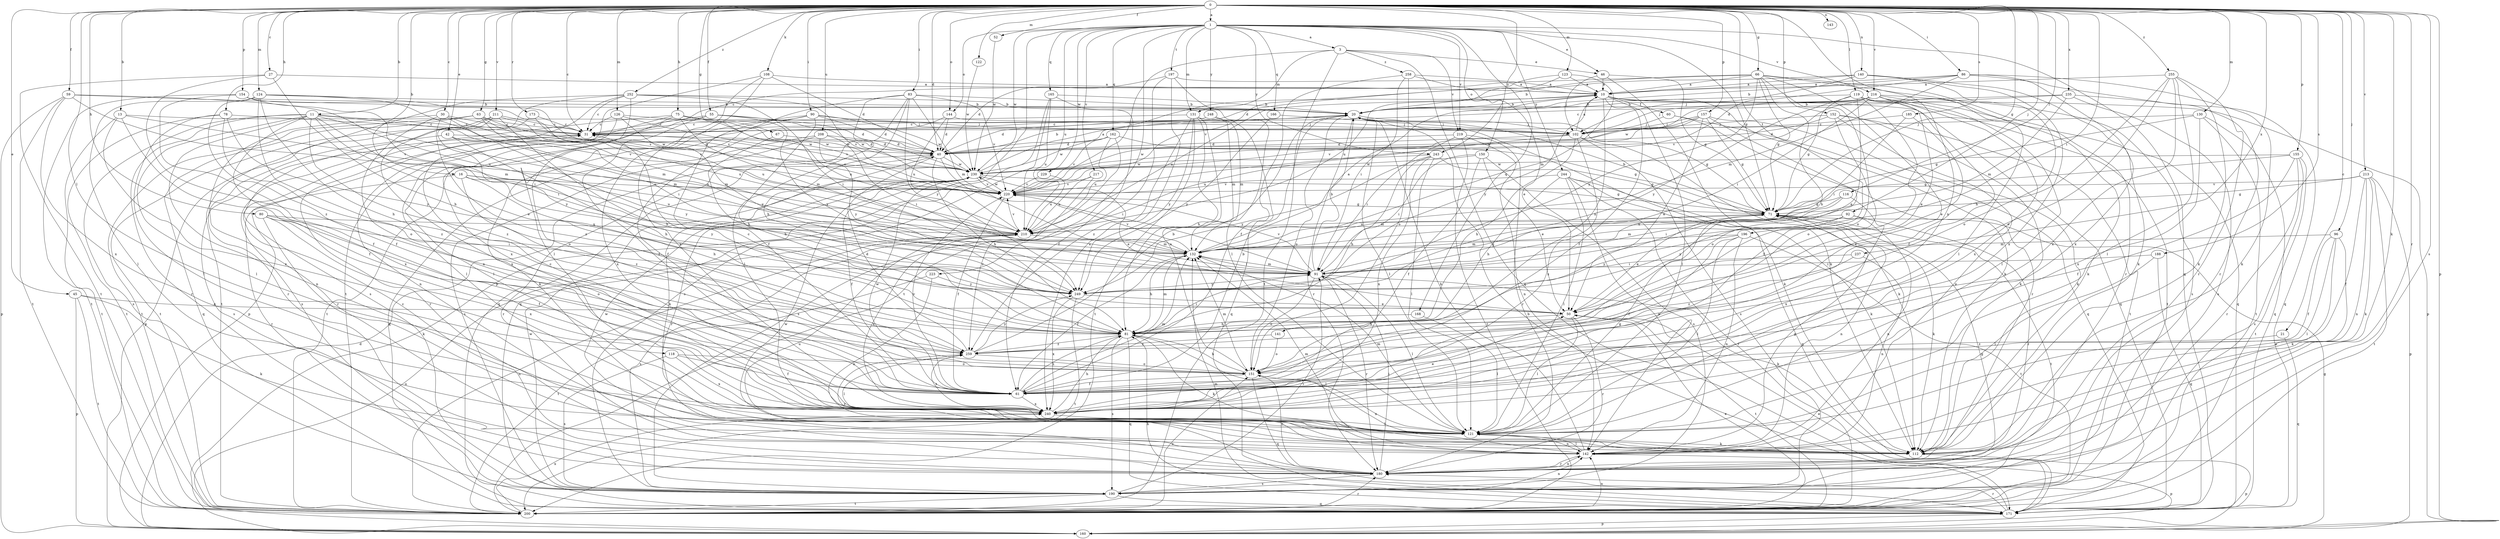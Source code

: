 strict digraph  {
0;
1;
3;
10;
11;
13;
16;
20;
21;
27;
30;
31;
40;
42;
45;
46;
50;
52;
55;
59;
60;
61;
63;
66;
67;
71;
75;
78;
80;
81;
83;
86;
90;
91;
92;
96;
102;
108;
112;
116;
118;
119;
121;
122;
123;
124;
126;
130;
131;
132;
140;
141;
142;
143;
144;
150;
151;
152;
154;
155;
157;
160;
162;
165;
166;
168;
171;
173;
180;
185;
188;
190;
196;
197;
200;
208;
210;
211;
213;
216;
217;
219;
220;
223;
229;
230;
235;
237;
240;
243;
244;
248;
249;
252;
255;
258;
259;
0 -> 1  [label=a];
0 -> 11  [label=b];
0 -> 13  [label=b];
0 -> 16  [label=b];
0 -> 21  [label=c];
0 -> 27  [label=c];
0 -> 30  [label=c];
0 -> 31  [label=c];
0 -> 40  [label=d];
0 -> 42  [label=e];
0 -> 45  [label=e];
0 -> 52  [label=f];
0 -> 55  [label=f];
0 -> 59  [label=f];
0 -> 63  [label=g];
0 -> 66  [label=g];
0 -> 67  [label=g];
0 -> 71  [label=g];
0 -> 75  [label=h];
0 -> 78  [label=h];
0 -> 80  [label=h];
0 -> 83  [label=i];
0 -> 86  [label=i];
0 -> 90  [label=i];
0 -> 91  [label=i];
0 -> 92  [label=j];
0 -> 96  [label=j];
0 -> 108  [label=k];
0 -> 112  [label=k];
0 -> 116  [label=l];
0 -> 118  [label=l];
0 -> 119  [label=l];
0 -> 122  [label=m];
0 -> 123  [label=m];
0 -> 124  [label=m];
0 -> 126  [label=m];
0 -> 130  [label=m];
0 -> 140  [label=n];
0 -> 143  [label=o];
0 -> 144  [label=o];
0 -> 152  [label=p];
0 -> 154  [label=p];
0 -> 155  [label=p];
0 -> 157  [label=p];
0 -> 160  [label=p];
0 -> 173  [label=r];
0 -> 180  [label=r];
0 -> 185  [label=s];
0 -> 188  [label=s];
0 -> 190  [label=s];
0 -> 196  [label=t];
0 -> 208  [label=u];
0 -> 211  [label=v];
0 -> 213  [label=v];
0 -> 216  [label=v];
0 -> 235  [label=x];
0 -> 237  [label=x];
0 -> 240  [label=x];
0 -> 243  [label=y];
0 -> 252  [label=z];
0 -> 255  [label=z];
1 -> 3  [label=a];
1 -> 46  [label=e];
1 -> 71  [label=g];
1 -> 131  [label=m];
1 -> 144  [label=o];
1 -> 150  [label=o];
1 -> 160  [label=p];
1 -> 162  [label=q];
1 -> 165  [label=q];
1 -> 166  [label=q];
1 -> 168  [label=q];
1 -> 171  [label=q];
1 -> 197  [label=t];
1 -> 210  [label=u];
1 -> 216  [label=v];
1 -> 217  [label=v];
1 -> 219  [label=v];
1 -> 223  [label=w];
1 -> 229  [label=w];
1 -> 230  [label=w];
1 -> 243  [label=y];
1 -> 244  [label=y];
1 -> 248  [label=y];
3 -> 46  [label=e];
3 -> 131  [label=m];
3 -> 171  [label=q];
3 -> 200  [label=t];
3 -> 219  [label=v];
3 -> 220  [label=v];
3 -> 258  [label=z];
10 -> 20  [label=b];
10 -> 60  [label=f];
10 -> 61  [label=f];
10 -> 112  [label=k];
10 -> 121  [label=l];
10 -> 141  [label=n];
10 -> 160  [label=p];
10 -> 171  [label=q];
10 -> 210  [label=u];
10 -> 249  [label=y];
11 -> 31  [label=c];
11 -> 50  [label=e];
11 -> 91  [label=i];
11 -> 121  [label=l];
11 -> 132  [label=m];
11 -> 142  [label=n];
11 -> 180  [label=r];
11 -> 190  [label=s];
11 -> 220  [label=v];
11 -> 240  [label=x];
11 -> 259  [label=z];
13 -> 61  [label=f];
13 -> 102  [label=j];
13 -> 200  [label=t];
13 -> 220  [label=v];
13 -> 240  [label=x];
16 -> 81  [label=h];
16 -> 180  [label=r];
16 -> 210  [label=u];
16 -> 220  [label=v];
16 -> 249  [label=y];
16 -> 259  [label=z];
20 -> 31  [label=c];
20 -> 40  [label=d];
20 -> 71  [label=g];
20 -> 102  [label=j];
20 -> 112  [label=k];
20 -> 121  [label=l];
20 -> 151  [label=o];
20 -> 180  [label=r];
21 -> 171  [label=q];
21 -> 259  [label=z];
27 -> 10  [label=a];
27 -> 81  [label=h];
27 -> 200  [label=t];
27 -> 259  [label=z];
30 -> 31  [label=c];
30 -> 91  [label=i];
30 -> 180  [label=r];
30 -> 230  [label=w];
30 -> 240  [label=x];
30 -> 259  [label=z];
31 -> 40  [label=d];
31 -> 180  [label=r];
31 -> 190  [label=s];
40 -> 20  [label=b];
40 -> 81  [label=h];
40 -> 91  [label=i];
40 -> 112  [label=k];
40 -> 180  [label=r];
40 -> 230  [label=w];
42 -> 40  [label=d];
42 -> 81  [label=h];
42 -> 180  [label=r];
42 -> 210  [label=u];
42 -> 249  [label=y];
45 -> 50  [label=e];
45 -> 112  [label=k];
45 -> 160  [label=p];
45 -> 200  [label=t];
46 -> 10  [label=a];
46 -> 71  [label=g];
46 -> 102  [label=j];
46 -> 112  [label=k];
50 -> 81  [label=h];
50 -> 121  [label=l];
50 -> 180  [label=r];
50 -> 200  [label=t];
52 -> 230  [label=w];
55 -> 31  [label=c];
55 -> 40  [label=d];
55 -> 61  [label=f];
55 -> 121  [label=l];
55 -> 230  [label=w];
55 -> 249  [label=y];
59 -> 20  [label=b];
59 -> 132  [label=m];
59 -> 160  [label=p];
59 -> 200  [label=t];
59 -> 210  [label=u];
59 -> 240  [label=x];
60 -> 102  [label=j];
60 -> 171  [label=q];
60 -> 180  [label=r];
61 -> 20  [label=b];
61 -> 31  [label=c];
61 -> 81  [label=h];
61 -> 132  [label=m];
61 -> 220  [label=v];
61 -> 230  [label=w];
61 -> 240  [label=x];
63 -> 31  [label=c];
63 -> 132  [label=m];
63 -> 171  [label=q];
63 -> 200  [label=t];
63 -> 210  [label=u];
63 -> 230  [label=w];
66 -> 10  [label=a];
66 -> 20  [label=b];
66 -> 31  [label=c];
66 -> 71  [label=g];
66 -> 81  [label=h];
66 -> 121  [label=l];
66 -> 151  [label=o];
66 -> 180  [label=r];
66 -> 240  [label=x];
66 -> 249  [label=y];
67 -> 40  [label=d];
67 -> 81  [label=h];
71 -> 20  [label=b];
71 -> 50  [label=e];
71 -> 112  [label=k];
71 -> 142  [label=n];
71 -> 200  [label=t];
71 -> 210  [label=u];
75 -> 102  [label=j];
75 -> 132  [label=m];
75 -> 142  [label=n];
75 -> 151  [label=o];
75 -> 190  [label=s];
75 -> 210  [label=u];
75 -> 230  [label=w];
78 -> 31  [label=c];
78 -> 121  [label=l];
78 -> 200  [label=t];
78 -> 249  [label=y];
78 -> 259  [label=z];
80 -> 61  [label=f];
80 -> 91  [label=i];
80 -> 112  [label=k];
80 -> 151  [label=o];
80 -> 210  [label=u];
80 -> 240  [label=x];
81 -> 31  [label=c];
81 -> 91  [label=i];
81 -> 112  [label=k];
81 -> 121  [label=l];
81 -> 132  [label=m];
81 -> 171  [label=q];
81 -> 190  [label=s];
81 -> 259  [label=z];
83 -> 20  [label=b];
83 -> 61  [label=f];
83 -> 81  [label=h];
83 -> 121  [label=l];
83 -> 132  [label=m];
83 -> 171  [label=q];
83 -> 220  [label=v];
83 -> 249  [label=y];
86 -> 10  [label=a];
86 -> 20  [label=b];
86 -> 40  [label=d];
86 -> 112  [label=k];
86 -> 132  [label=m];
86 -> 180  [label=r];
86 -> 240  [label=x];
90 -> 40  [label=d];
90 -> 81  [label=h];
90 -> 102  [label=j];
90 -> 112  [label=k];
90 -> 200  [label=t];
90 -> 230  [label=w];
90 -> 240  [label=x];
91 -> 20  [label=b];
91 -> 71  [label=g];
91 -> 112  [label=k];
91 -> 121  [label=l];
91 -> 132  [label=m];
91 -> 151  [label=o];
91 -> 180  [label=r];
91 -> 220  [label=v];
91 -> 249  [label=y];
92 -> 132  [label=m];
92 -> 142  [label=n];
92 -> 180  [label=r];
92 -> 210  [label=u];
92 -> 249  [label=y];
96 -> 61  [label=f];
96 -> 112  [label=k];
96 -> 121  [label=l];
96 -> 132  [label=m];
96 -> 142  [label=n];
102 -> 10  [label=a];
102 -> 40  [label=d];
102 -> 81  [label=h];
102 -> 112  [label=k];
102 -> 190  [label=s];
102 -> 210  [label=u];
102 -> 240  [label=x];
108 -> 10  [label=a];
108 -> 40  [label=d];
108 -> 121  [label=l];
108 -> 200  [label=t];
108 -> 240  [label=x];
112 -> 160  [label=p];
112 -> 210  [label=u];
112 -> 259  [label=z];
116 -> 71  [label=g];
116 -> 91  [label=i];
116 -> 132  [label=m];
116 -> 240  [label=x];
118 -> 61  [label=f];
118 -> 151  [label=o];
118 -> 190  [label=s];
118 -> 240  [label=x];
119 -> 20  [label=b];
119 -> 50  [label=e];
119 -> 61  [label=f];
119 -> 71  [label=g];
119 -> 151  [label=o];
119 -> 171  [label=q];
119 -> 200  [label=t];
119 -> 249  [label=y];
121 -> 71  [label=g];
121 -> 112  [label=k];
121 -> 132  [label=m];
121 -> 142  [label=n];
122 -> 230  [label=w];
123 -> 10  [label=a];
123 -> 132  [label=m];
123 -> 210  [label=u];
123 -> 220  [label=v];
124 -> 20  [label=b];
124 -> 61  [label=f];
124 -> 81  [label=h];
124 -> 121  [label=l];
124 -> 132  [label=m];
124 -> 151  [label=o];
124 -> 220  [label=v];
126 -> 31  [label=c];
126 -> 121  [label=l];
126 -> 220  [label=v];
126 -> 230  [label=w];
126 -> 249  [label=y];
130 -> 71  [label=g];
130 -> 102  [label=j];
130 -> 171  [label=q];
130 -> 200  [label=t];
130 -> 240  [label=x];
131 -> 31  [label=c];
131 -> 81  [label=h];
131 -> 132  [label=m];
131 -> 151  [label=o];
131 -> 200  [label=t];
131 -> 249  [label=y];
131 -> 259  [label=z];
132 -> 10  [label=a];
132 -> 61  [label=f];
132 -> 81  [label=h];
132 -> 91  [label=i];
132 -> 220  [label=v];
140 -> 10  [label=a];
140 -> 40  [label=d];
140 -> 102  [label=j];
140 -> 112  [label=k];
140 -> 151  [label=o];
140 -> 240  [label=x];
141 -> 151  [label=o];
141 -> 259  [label=z];
142 -> 20  [label=b];
142 -> 71  [label=g];
142 -> 121  [label=l];
142 -> 132  [label=m];
142 -> 160  [label=p];
142 -> 180  [label=r];
142 -> 230  [label=w];
144 -> 40  [label=d];
144 -> 61  [label=f];
144 -> 102  [label=j];
144 -> 210  [label=u];
150 -> 50  [label=e];
150 -> 61  [label=f];
150 -> 91  [label=i];
150 -> 190  [label=s];
150 -> 230  [label=w];
151 -> 61  [label=f];
151 -> 81  [label=h];
151 -> 132  [label=m];
151 -> 142  [label=n];
151 -> 171  [label=q];
152 -> 40  [label=d];
152 -> 61  [label=f];
152 -> 102  [label=j];
152 -> 112  [label=k];
152 -> 142  [label=n];
152 -> 200  [label=t];
154 -> 20  [label=b];
154 -> 61  [label=f];
154 -> 91  [label=i];
154 -> 200  [label=t];
154 -> 220  [label=v];
155 -> 61  [label=f];
155 -> 71  [label=g];
155 -> 180  [label=r];
155 -> 190  [label=s];
155 -> 200  [label=t];
155 -> 230  [label=w];
157 -> 50  [label=e];
157 -> 71  [label=g];
157 -> 102  [label=j];
157 -> 112  [label=k];
157 -> 151  [label=o];
157 -> 220  [label=v];
157 -> 230  [label=w];
160 -> 40  [label=d];
160 -> 71  [label=g];
160 -> 210  [label=u];
162 -> 40  [label=d];
162 -> 71  [label=g];
162 -> 190  [label=s];
162 -> 210  [label=u];
162 -> 220  [label=v];
162 -> 230  [label=w];
165 -> 20  [label=b];
165 -> 61  [label=f];
165 -> 171  [label=q];
165 -> 190  [label=s];
165 -> 210  [label=u];
166 -> 102  [label=j];
166 -> 249  [label=y];
168 -> 81  [label=h];
168 -> 121  [label=l];
171 -> 20  [label=b];
171 -> 50  [label=e];
171 -> 81  [label=h];
171 -> 132  [label=m];
171 -> 160  [label=p];
171 -> 180  [label=r];
173 -> 31  [label=c];
173 -> 210  [label=u];
173 -> 249  [label=y];
180 -> 31  [label=c];
180 -> 91  [label=i];
180 -> 142  [label=n];
180 -> 151  [label=o];
180 -> 190  [label=s];
180 -> 230  [label=w];
185 -> 31  [label=c];
185 -> 50  [label=e];
185 -> 91  [label=i];
188 -> 91  [label=i];
188 -> 121  [label=l];
188 -> 171  [label=q];
190 -> 71  [label=g];
190 -> 91  [label=i];
190 -> 142  [label=n];
190 -> 171  [label=q];
190 -> 200  [label=t];
190 -> 230  [label=w];
196 -> 61  [label=f];
196 -> 121  [label=l];
196 -> 132  [label=m];
196 -> 142  [label=n];
196 -> 200  [label=t];
196 -> 249  [label=y];
197 -> 10  [label=a];
197 -> 40  [label=d];
197 -> 121  [label=l];
197 -> 200  [label=t];
197 -> 240  [label=x];
200 -> 50  [label=e];
200 -> 142  [label=n];
200 -> 151  [label=o];
200 -> 180  [label=r];
200 -> 210  [label=u];
200 -> 240  [label=x];
208 -> 40  [label=d];
208 -> 91  [label=i];
208 -> 171  [label=q];
208 -> 190  [label=s];
208 -> 249  [label=y];
210 -> 132  [label=m];
210 -> 190  [label=s];
210 -> 220  [label=v];
210 -> 240  [label=x];
211 -> 31  [label=c];
211 -> 81  [label=h];
211 -> 160  [label=p];
211 -> 200  [label=t];
211 -> 220  [label=v];
211 -> 240  [label=x];
213 -> 61  [label=f];
213 -> 71  [label=g];
213 -> 112  [label=k];
213 -> 142  [label=n];
213 -> 160  [label=p];
213 -> 200  [label=t];
213 -> 220  [label=v];
216 -> 20  [label=b];
216 -> 50  [label=e];
216 -> 91  [label=i];
216 -> 102  [label=j];
216 -> 112  [label=k];
216 -> 121  [label=l];
216 -> 190  [label=s];
216 -> 220  [label=v];
216 -> 230  [label=w];
216 -> 240  [label=x];
217 -> 210  [label=u];
217 -> 220  [label=v];
217 -> 259  [label=z];
219 -> 40  [label=d];
219 -> 91  [label=i];
219 -> 142  [label=n];
219 -> 180  [label=r];
219 -> 200  [label=t];
220 -> 31  [label=c];
220 -> 61  [label=f];
220 -> 71  [label=g];
220 -> 230  [label=w];
223 -> 142  [label=n];
223 -> 200  [label=t];
223 -> 249  [label=y];
229 -> 210  [label=u];
229 -> 220  [label=v];
230 -> 10  [label=a];
230 -> 50  [label=e];
230 -> 61  [label=f];
230 -> 71  [label=g];
230 -> 180  [label=r];
230 -> 220  [label=v];
235 -> 20  [label=b];
235 -> 31  [label=c];
235 -> 132  [label=m];
235 -> 171  [label=q];
235 -> 190  [label=s];
237 -> 91  [label=i];
237 -> 142  [label=n];
237 -> 259  [label=z];
240 -> 50  [label=e];
240 -> 81  [label=h];
240 -> 121  [label=l];
240 -> 259  [label=z];
243 -> 71  [label=g];
243 -> 81  [label=h];
243 -> 121  [label=l];
243 -> 230  [label=w];
243 -> 240  [label=x];
243 -> 249  [label=y];
244 -> 81  [label=h];
244 -> 112  [label=k];
244 -> 121  [label=l];
244 -> 142  [label=n];
244 -> 171  [label=q];
244 -> 200  [label=t];
244 -> 220  [label=v];
248 -> 31  [label=c];
248 -> 132  [label=m];
248 -> 171  [label=q];
249 -> 50  [label=e];
249 -> 200  [label=t];
249 -> 240  [label=x];
252 -> 20  [label=b];
252 -> 31  [label=c];
252 -> 91  [label=i];
252 -> 160  [label=p];
252 -> 190  [label=s];
252 -> 200  [label=t];
252 -> 220  [label=v];
252 -> 240  [label=x];
255 -> 10  [label=a];
255 -> 81  [label=h];
255 -> 112  [label=k];
255 -> 121  [label=l];
255 -> 151  [label=o];
255 -> 180  [label=r];
255 -> 240  [label=x];
258 -> 10  [label=a];
258 -> 50  [label=e];
258 -> 61  [label=f];
258 -> 91  [label=i];
258 -> 151  [label=o];
259 -> 20  [label=b];
259 -> 40  [label=d];
259 -> 121  [label=l];
259 -> 151  [label=o];
259 -> 249  [label=y];
}
